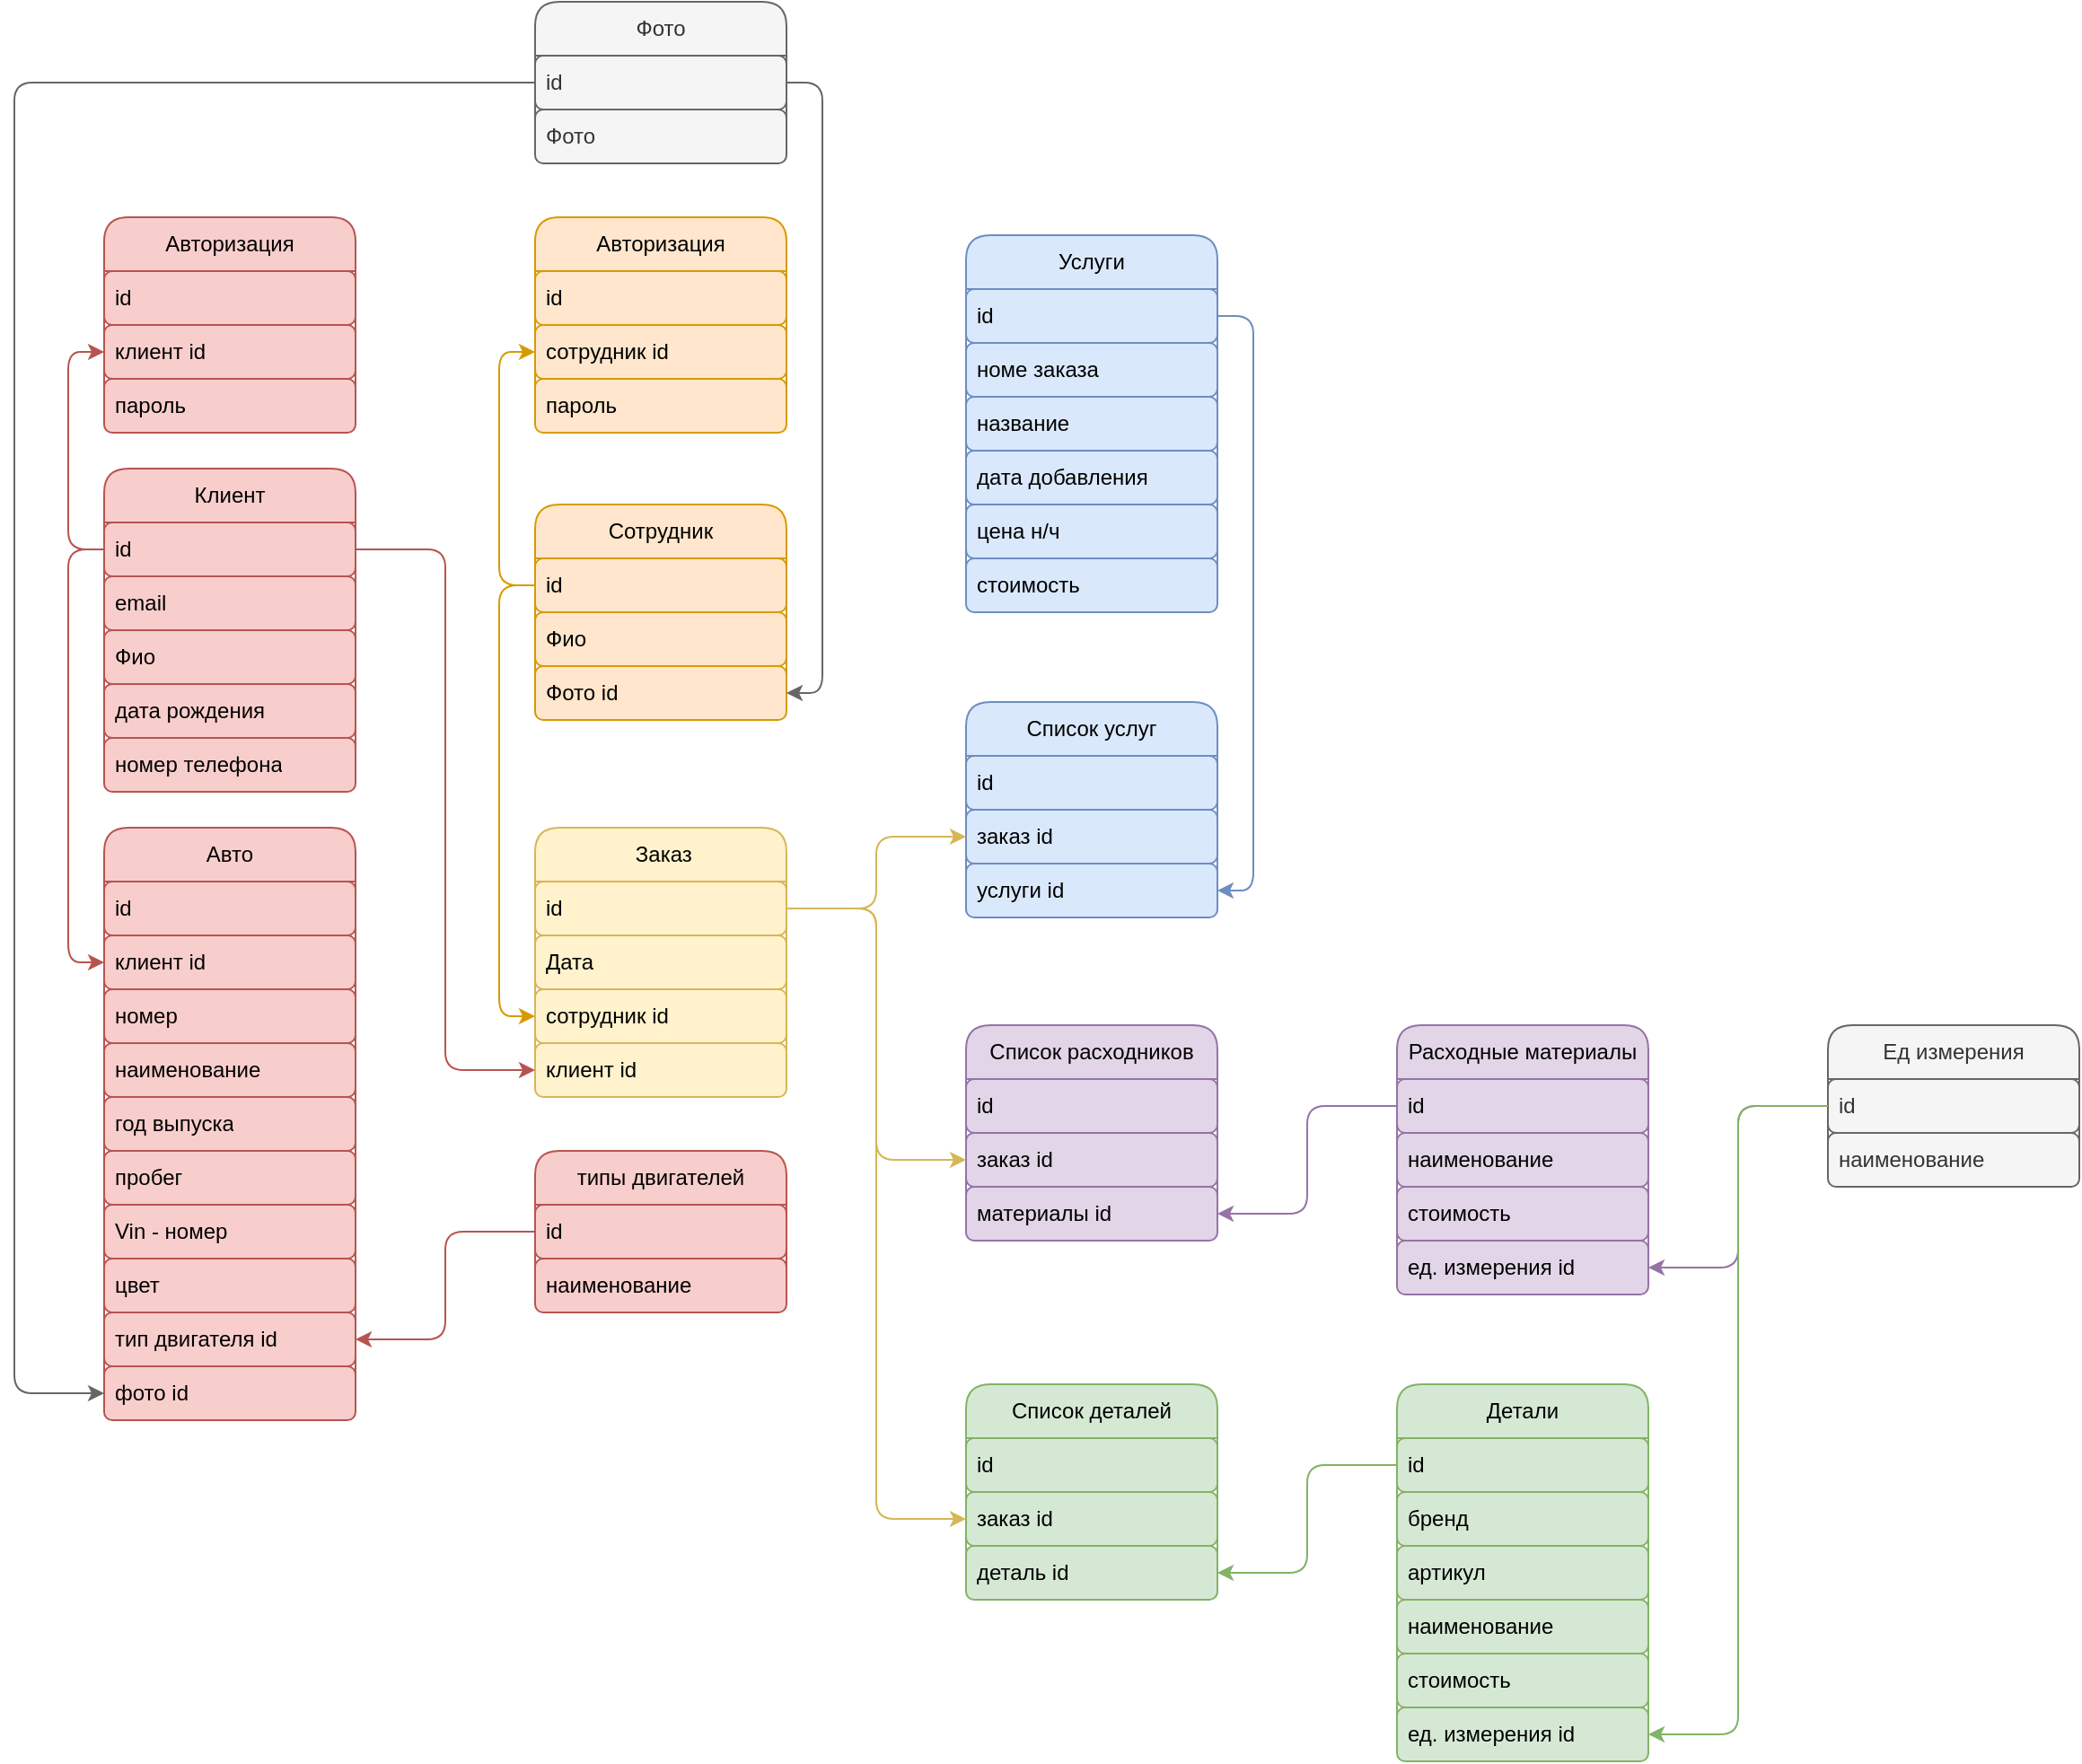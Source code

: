<mxfile version="22.0.4" type="device">
  <diagram name="Страница — 1" id="q16hMVxAOnnX4MOy0nK6">
    <mxGraphModel dx="1249" dy="550" grid="1" gridSize="10" guides="1" tooltips="1" connect="1" arrows="1" fold="1" page="1" pageScale="1" pageWidth="827" pageHeight="1169" math="0" shadow="0">
      <root>
        <mxCell id="0" />
        <mxCell id="1" parent="0" />
        <mxCell id="fdLofAYkoKMmWaXegjoN-1" value="Клиент" style="swimlane;fontStyle=0;childLayout=stackLayout;horizontal=1;startSize=30;horizontalStack=0;resizeParent=1;resizeParentMax=0;resizeLast=0;collapsible=1;marginBottom=0;whiteSpace=wrap;html=1;fillColor=#f8cecc;strokeColor=#b85450;shadow=0;rounded=1;" parent="1" vertex="1">
          <mxGeometry x="80" y="330" width="140" height="180" as="geometry" />
        </mxCell>
        <mxCell id="fdLofAYkoKMmWaXegjoN-2" value="id" style="text;strokeColor=#b85450;fillColor=#f8cecc;align=left;verticalAlign=middle;spacingLeft=4;spacingRight=4;overflow=hidden;points=[[0,0.5],[1,0.5]];portConstraint=eastwest;rotatable=0;whiteSpace=wrap;html=1;shadow=0;rounded=1;" parent="fdLofAYkoKMmWaXegjoN-1" vertex="1">
          <mxGeometry y="30" width="140" height="30" as="geometry" />
        </mxCell>
        <mxCell id="fdLofAYkoKMmWaXegjoN-3" value="email" style="text;strokeColor=#b85450;fillColor=#f8cecc;align=left;verticalAlign=middle;spacingLeft=4;spacingRight=4;overflow=hidden;points=[[0,0.5],[1,0.5]];portConstraint=eastwest;rotatable=0;whiteSpace=wrap;html=1;shadow=0;rounded=1;" parent="fdLofAYkoKMmWaXegjoN-1" vertex="1">
          <mxGeometry y="60" width="140" height="30" as="geometry" />
        </mxCell>
        <mxCell id="fdLofAYkoKMmWaXegjoN-4" value="Фио" style="text;strokeColor=#b85450;fillColor=#f8cecc;align=left;verticalAlign=middle;spacingLeft=4;spacingRight=4;overflow=hidden;points=[[0,0.5],[1,0.5]];portConstraint=eastwest;rotatable=0;whiteSpace=wrap;html=1;shadow=0;rounded=1;" parent="fdLofAYkoKMmWaXegjoN-1" vertex="1">
          <mxGeometry y="90" width="140" height="30" as="geometry" />
        </mxCell>
        <mxCell id="fdLofAYkoKMmWaXegjoN-25" value="дата рождения" style="text;strokeColor=#b85450;fillColor=#f8cecc;align=left;verticalAlign=middle;spacingLeft=4;spacingRight=4;overflow=hidden;points=[[0,0.5],[1,0.5]];portConstraint=eastwest;rotatable=0;whiteSpace=wrap;html=1;shadow=0;rounded=1;" parent="fdLofAYkoKMmWaXegjoN-1" vertex="1">
          <mxGeometry y="120" width="140" height="30" as="geometry" />
        </mxCell>
        <mxCell id="i_hmal8mGVhi0oWho1Ok-89" value="номер телефона" style="text;strokeColor=#b85450;fillColor=#f8cecc;align=left;verticalAlign=middle;spacingLeft=4;spacingRight=4;overflow=hidden;points=[[0,0.5],[1,0.5]];portConstraint=eastwest;rotatable=0;whiteSpace=wrap;html=1;shadow=0;rounded=1;" parent="fdLofAYkoKMmWaXegjoN-1" vertex="1">
          <mxGeometry y="150" width="140" height="30" as="geometry" />
        </mxCell>
        <mxCell id="fdLofAYkoKMmWaXegjoN-5" value="Авто" style="swimlane;fontStyle=0;childLayout=stackLayout;horizontal=1;startSize=30;horizontalStack=0;resizeParent=1;resizeParentMax=0;resizeLast=0;collapsible=1;marginBottom=0;whiteSpace=wrap;html=1;fillColor=#f8cecc;strokeColor=#b85450;shadow=0;rounded=1;" parent="1" vertex="1">
          <mxGeometry x="80" y="530" width="140" height="330" as="geometry" />
        </mxCell>
        <mxCell id="fdLofAYkoKMmWaXegjoN-6" value="id" style="text;strokeColor=#b85450;fillColor=#f8cecc;align=left;verticalAlign=middle;spacingLeft=4;spacingRight=4;overflow=hidden;points=[[0,0.5],[1,0.5]];portConstraint=eastwest;rotatable=0;whiteSpace=wrap;html=1;shadow=0;rounded=1;" parent="fdLofAYkoKMmWaXegjoN-5" vertex="1">
          <mxGeometry y="30" width="140" height="30" as="geometry" />
        </mxCell>
        <mxCell id="i_hmal8mGVhi0oWho1Ok-14" value="клиент id" style="text;strokeColor=#b85450;fillColor=#f8cecc;align=left;verticalAlign=middle;spacingLeft=4;spacingRight=4;overflow=hidden;points=[[0,0.5],[1,0.5]];portConstraint=eastwest;rotatable=0;whiteSpace=wrap;html=1;shadow=0;rounded=1;" parent="fdLofAYkoKMmWaXegjoN-5" vertex="1">
          <mxGeometry y="60" width="140" height="30" as="geometry" />
        </mxCell>
        <mxCell id="fdLofAYkoKMmWaXegjoN-7" value="номер" style="text;strokeColor=#b85450;fillColor=#f8cecc;align=left;verticalAlign=middle;spacingLeft=4;spacingRight=4;overflow=hidden;points=[[0,0.5],[1,0.5]];portConstraint=eastwest;rotatable=0;whiteSpace=wrap;html=1;shadow=0;rounded=1;" parent="fdLofAYkoKMmWaXegjoN-5" vertex="1">
          <mxGeometry y="90" width="140" height="30" as="geometry" />
        </mxCell>
        <mxCell id="fdLofAYkoKMmWaXegjoN-8" value="наименование" style="text;strokeColor=#b85450;fillColor=#f8cecc;align=left;verticalAlign=middle;spacingLeft=4;spacingRight=4;overflow=hidden;points=[[0,0.5],[1,0.5]];portConstraint=eastwest;rotatable=0;whiteSpace=wrap;html=1;shadow=0;rounded=1;" parent="fdLofAYkoKMmWaXegjoN-5" vertex="1">
          <mxGeometry y="120" width="140" height="30" as="geometry" />
        </mxCell>
        <mxCell id="i_hmal8mGVhi0oWho1Ok-39" value="год выпуска" style="text;strokeColor=#b85450;fillColor=#f8cecc;align=left;verticalAlign=middle;spacingLeft=4;spacingRight=4;overflow=hidden;points=[[0,0.5],[1,0.5]];portConstraint=eastwest;rotatable=0;whiteSpace=wrap;html=1;shadow=0;rounded=1;" parent="fdLofAYkoKMmWaXegjoN-5" vertex="1">
          <mxGeometry y="150" width="140" height="30" as="geometry" />
        </mxCell>
        <mxCell id="i_hmal8mGVhi0oWho1Ok-40" value="пробег" style="text;strokeColor=#b85450;fillColor=#f8cecc;align=left;verticalAlign=middle;spacingLeft=4;spacingRight=4;overflow=hidden;points=[[0,0.5],[1,0.5]];portConstraint=eastwest;rotatable=0;whiteSpace=wrap;html=1;shadow=0;rounded=1;" parent="fdLofAYkoKMmWaXegjoN-5" vertex="1">
          <mxGeometry y="180" width="140" height="30" as="geometry" />
        </mxCell>
        <mxCell id="i_hmal8mGVhi0oWho1Ok-42" value="Vin - номер" style="text;strokeColor=#b85450;fillColor=#f8cecc;align=left;verticalAlign=middle;spacingLeft=4;spacingRight=4;overflow=hidden;points=[[0,0.5],[1,0.5]];portConstraint=eastwest;rotatable=0;whiteSpace=wrap;html=1;shadow=0;rounded=1;" parent="fdLofAYkoKMmWaXegjoN-5" vertex="1">
          <mxGeometry y="210" width="140" height="30" as="geometry" />
        </mxCell>
        <mxCell id="i_hmal8mGVhi0oWho1Ok-43" value="цвет" style="text;strokeColor=#b85450;fillColor=#f8cecc;align=left;verticalAlign=middle;spacingLeft=4;spacingRight=4;overflow=hidden;points=[[0,0.5],[1,0.5]];portConstraint=eastwest;rotatable=0;whiteSpace=wrap;html=1;shadow=0;rounded=1;" parent="fdLofAYkoKMmWaXegjoN-5" vertex="1">
          <mxGeometry y="240" width="140" height="30" as="geometry" />
        </mxCell>
        <mxCell id="i_hmal8mGVhi0oWho1Ok-45" value="тип двигателя id" style="text;strokeColor=#b85450;fillColor=#f8cecc;align=left;verticalAlign=middle;spacingLeft=4;spacingRight=4;overflow=hidden;points=[[0,0.5],[1,0.5]];portConstraint=eastwest;rotatable=0;whiteSpace=wrap;html=1;shadow=0;rounded=1;" parent="fdLofAYkoKMmWaXegjoN-5" vertex="1">
          <mxGeometry y="270" width="140" height="30" as="geometry" />
        </mxCell>
        <mxCell id="4DNt4F5XeeoYitIYZ9lD-1" value="фото id" style="text;strokeColor=#b85450;fillColor=#f8cecc;align=left;verticalAlign=middle;spacingLeft=4;spacingRight=4;overflow=hidden;points=[[0,0.5],[1,0.5]];portConstraint=eastwest;rotatable=0;whiteSpace=wrap;html=1;shadow=0;rounded=1;" parent="fdLofAYkoKMmWaXegjoN-5" vertex="1">
          <mxGeometry y="300" width="140" height="30" as="geometry" />
        </mxCell>
        <mxCell id="fdLofAYkoKMmWaXegjoN-9" value="Сотрудник" style="swimlane;fontStyle=0;childLayout=stackLayout;horizontal=1;startSize=30;horizontalStack=0;resizeParent=1;resizeParentMax=0;resizeLast=0;collapsible=1;marginBottom=0;whiteSpace=wrap;html=1;fillColor=#ffe6cc;strokeColor=#d79b00;shadow=0;rounded=1;" parent="1" vertex="1">
          <mxGeometry x="320" y="350" width="140" height="120" as="geometry" />
        </mxCell>
        <mxCell id="fdLofAYkoKMmWaXegjoN-10" value="id" style="text;strokeColor=#d79b00;fillColor=#ffe6cc;align=left;verticalAlign=middle;spacingLeft=4;spacingRight=4;overflow=hidden;points=[[0,0.5],[1,0.5]];portConstraint=eastwest;rotatable=0;whiteSpace=wrap;html=1;shadow=0;rounded=1;" parent="fdLofAYkoKMmWaXegjoN-9" vertex="1">
          <mxGeometry y="30" width="140" height="30" as="geometry" />
        </mxCell>
        <mxCell id="fdLofAYkoKMmWaXegjoN-11" value="Фио" style="text;strokeColor=#d79b00;fillColor=#ffe6cc;align=left;verticalAlign=middle;spacingLeft=4;spacingRight=4;overflow=hidden;points=[[0,0.5],[1,0.5]];portConstraint=eastwest;rotatable=0;whiteSpace=wrap;html=1;shadow=0;rounded=1;" parent="fdLofAYkoKMmWaXegjoN-9" vertex="1">
          <mxGeometry y="60" width="140" height="30" as="geometry" />
        </mxCell>
        <mxCell id="0YTv_paRSZFC54h2fcE_-8" value="Фото id" style="text;strokeColor=#d79b00;fillColor=#ffe6cc;align=left;verticalAlign=middle;spacingLeft=4;spacingRight=4;overflow=hidden;points=[[0,0.5],[1,0.5]];portConstraint=eastwest;rotatable=0;whiteSpace=wrap;html=1;shadow=0;rounded=1;" parent="fdLofAYkoKMmWaXegjoN-9" vertex="1">
          <mxGeometry y="90" width="140" height="30" as="geometry" />
        </mxCell>
        <mxCell id="fdLofAYkoKMmWaXegjoN-13" value="Авторизация" style="swimlane;fontStyle=0;childLayout=stackLayout;horizontal=1;startSize=30;horizontalStack=0;resizeParent=1;resizeParentMax=0;resizeLast=0;collapsible=1;marginBottom=0;whiteSpace=wrap;html=1;fillColor=#f8cecc;strokeColor=#b85450;shadow=0;rounded=1;" parent="1" vertex="1">
          <mxGeometry x="80" y="190" width="140" height="120" as="geometry" />
        </mxCell>
        <mxCell id="fdLofAYkoKMmWaXegjoN-14" value="id" style="text;strokeColor=#b85450;fillColor=#f8cecc;align=left;verticalAlign=middle;spacingLeft=4;spacingRight=4;overflow=hidden;points=[[0,0.5],[1,0.5]];portConstraint=eastwest;rotatable=0;whiteSpace=wrap;html=1;shadow=0;rounded=1;" parent="fdLofAYkoKMmWaXegjoN-13" vertex="1">
          <mxGeometry y="30" width="140" height="30" as="geometry" />
        </mxCell>
        <mxCell id="fdLofAYkoKMmWaXegjoN-15" value="клиент id" style="text;strokeColor=#b85450;fillColor=#f8cecc;align=left;verticalAlign=middle;spacingLeft=4;spacingRight=4;overflow=hidden;points=[[0,0.5],[1,0.5]];portConstraint=eastwest;rotatable=0;whiteSpace=wrap;html=1;shadow=0;rounded=1;" parent="fdLofAYkoKMmWaXegjoN-13" vertex="1">
          <mxGeometry y="60" width="140" height="30" as="geometry" />
        </mxCell>
        <mxCell id="fdLofAYkoKMmWaXegjoN-16" value="пароль" style="text;strokeColor=#b85450;fillColor=#f8cecc;align=left;verticalAlign=middle;spacingLeft=4;spacingRight=4;overflow=hidden;points=[[0,0.5],[1,0.5]];portConstraint=eastwest;rotatable=0;whiteSpace=wrap;html=1;shadow=0;rounded=1;" parent="fdLofAYkoKMmWaXegjoN-13" vertex="1">
          <mxGeometry y="90" width="140" height="30" as="geometry" />
        </mxCell>
        <mxCell id="fdLofAYkoKMmWaXegjoN-17" value="&amp;nbsp;Заказ" style="swimlane;fontStyle=0;childLayout=stackLayout;horizontal=1;startSize=30;horizontalStack=0;resizeParent=1;resizeParentMax=0;resizeLast=0;collapsible=1;marginBottom=0;whiteSpace=wrap;html=1;fillColor=#fff2cc;strokeColor=#d6b656;shadow=0;rounded=1;" parent="1" vertex="1">
          <mxGeometry x="320" y="530" width="140" height="150" as="geometry" />
        </mxCell>
        <mxCell id="fdLofAYkoKMmWaXegjoN-18" value="id" style="text;strokeColor=#d6b656;fillColor=#fff2cc;align=left;verticalAlign=middle;spacingLeft=4;spacingRight=4;overflow=hidden;points=[[0,0.5],[1,0.5]];portConstraint=eastwest;rotatable=0;whiteSpace=wrap;html=1;shadow=0;rounded=1;" parent="fdLofAYkoKMmWaXegjoN-17" vertex="1">
          <mxGeometry y="30" width="140" height="30" as="geometry" />
        </mxCell>
        <mxCell id="fdLofAYkoKMmWaXegjoN-19" value="Дата" style="text;strokeColor=#d6b656;fillColor=#fff2cc;align=left;verticalAlign=middle;spacingLeft=4;spacingRight=4;overflow=hidden;points=[[0,0.5],[1,0.5]];portConstraint=eastwest;rotatable=0;whiteSpace=wrap;html=1;shadow=0;rounded=1;" parent="fdLofAYkoKMmWaXegjoN-17" vertex="1">
          <mxGeometry y="60" width="140" height="30" as="geometry" />
        </mxCell>
        <mxCell id="i_hmal8mGVhi0oWho1Ok-17" value="сотрудник id" style="text;strokeColor=#d6b656;fillColor=#fff2cc;align=left;verticalAlign=middle;spacingLeft=4;spacingRight=4;overflow=hidden;points=[[0,0.5],[1,0.5]];portConstraint=eastwest;rotatable=0;whiteSpace=wrap;html=1;shadow=0;rounded=1;" parent="fdLofAYkoKMmWaXegjoN-17" vertex="1">
          <mxGeometry y="90" width="140" height="30" as="geometry" />
        </mxCell>
        <mxCell id="fdLofAYkoKMmWaXegjoN-20" value="клиент id" style="text;strokeColor=#d6b656;fillColor=#fff2cc;align=left;verticalAlign=middle;spacingLeft=4;spacingRight=4;overflow=hidden;points=[[0,0.5],[1,0.5]];portConstraint=eastwest;rotatable=0;whiteSpace=wrap;html=1;shadow=0;rounded=1;" parent="fdLofAYkoKMmWaXegjoN-17" vertex="1">
          <mxGeometry y="120" width="140" height="30" as="geometry" />
        </mxCell>
        <mxCell id="fdLofAYkoKMmWaXegjoN-21" value="Услуги" style="swimlane;fontStyle=0;childLayout=stackLayout;horizontal=1;startSize=30;horizontalStack=0;resizeParent=1;resizeParentMax=0;resizeLast=0;collapsible=1;marginBottom=0;whiteSpace=wrap;html=1;fillColor=#dae8fc;strokeColor=#6c8ebf;shadow=0;rounded=1;" parent="1" vertex="1">
          <mxGeometry x="560" y="200" width="140" height="210" as="geometry" />
        </mxCell>
        <mxCell id="fdLofAYkoKMmWaXegjoN-22" value="id" style="text;strokeColor=#6c8ebf;fillColor=#dae8fc;align=left;verticalAlign=middle;spacingLeft=4;spacingRight=4;overflow=hidden;points=[[0,0.5],[1,0.5]];portConstraint=eastwest;rotatable=0;whiteSpace=wrap;html=1;shadow=0;rounded=1;" parent="fdLofAYkoKMmWaXegjoN-21" vertex="1">
          <mxGeometry y="30" width="140" height="30" as="geometry" />
        </mxCell>
        <mxCell id="i_hmal8mGVhi0oWho1Ok-4" value="номе заказа" style="text;strokeColor=#6c8ebf;fillColor=#dae8fc;align=left;verticalAlign=middle;spacingLeft=4;spacingRight=4;overflow=hidden;points=[[0,0.5],[1,0.5]];portConstraint=eastwest;rotatable=0;whiteSpace=wrap;html=1;shadow=0;rounded=1;" parent="fdLofAYkoKMmWaXegjoN-21" vertex="1">
          <mxGeometry y="60" width="140" height="30" as="geometry" />
        </mxCell>
        <mxCell id="fdLofAYkoKMmWaXegjoN-23" value="название" style="text;strokeColor=#6c8ebf;fillColor=#dae8fc;align=left;verticalAlign=middle;spacingLeft=4;spacingRight=4;overflow=hidden;points=[[0,0.5],[1,0.5]];portConstraint=eastwest;rotatable=0;whiteSpace=wrap;html=1;shadow=0;rounded=1;" parent="fdLofAYkoKMmWaXegjoN-21" vertex="1">
          <mxGeometry y="90" width="140" height="30" as="geometry" />
        </mxCell>
        <mxCell id="i_hmal8mGVhi0oWho1Ok-1" value="дата добавления" style="text;strokeColor=#6c8ebf;fillColor=#dae8fc;align=left;verticalAlign=middle;spacingLeft=4;spacingRight=4;overflow=hidden;points=[[0,0.5],[1,0.5]];portConstraint=eastwest;rotatable=0;whiteSpace=wrap;html=1;shadow=0;rounded=1;" parent="fdLofAYkoKMmWaXegjoN-21" vertex="1">
          <mxGeometry y="120" width="140" height="30" as="geometry" />
        </mxCell>
        <mxCell id="i_hmal8mGVhi0oWho1Ok-2" value="цена н/ч" style="text;strokeColor=#6c8ebf;fillColor=#dae8fc;align=left;verticalAlign=middle;spacingLeft=4;spacingRight=4;overflow=hidden;points=[[0,0.5],[1,0.5]];portConstraint=eastwest;rotatable=0;whiteSpace=wrap;html=1;shadow=0;rounded=1;" parent="fdLofAYkoKMmWaXegjoN-21" vertex="1">
          <mxGeometry y="150" width="140" height="30" as="geometry" />
        </mxCell>
        <mxCell id="i_hmal8mGVhi0oWho1Ok-38" value="стоимость" style="text;strokeColor=#6c8ebf;fillColor=#dae8fc;align=left;verticalAlign=middle;spacingLeft=4;spacingRight=4;overflow=hidden;points=[[0,0.5],[1,0.5]];portConstraint=eastwest;rotatable=0;whiteSpace=wrap;html=1;shadow=0;rounded=1;" parent="fdLofAYkoKMmWaXegjoN-21" vertex="1">
          <mxGeometry y="180" width="140" height="30" as="geometry" />
        </mxCell>
        <mxCell id="i_hmal8mGVhi0oWho1Ok-13" style="edgeStyle=orthogonalEdgeStyle;rounded=1;orthogonalLoop=1;jettySize=auto;html=1;exitX=0;exitY=0.5;exitDx=0;exitDy=0;entryX=0;entryY=0.5;entryDx=0;entryDy=0;fillColor=#f8cecc;strokeColor=#b85450;shadow=0;" parent="1" source="fdLofAYkoKMmWaXegjoN-2" target="fdLofAYkoKMmWaXegjoN-15" edge="1">
          <mxGeometry relative="1" as="geometry" />
        </mxCell>
        <mxCell id="i_hmal8mGVhi0oWho1Ok-15" style="edgeStyle=orthogonalEdgeStyle;rounded=1;orthogonalLoop=1;jettySize=auto;html=1;exitX=0;exitY=0.5;exitDx=0;exitDy=0;entryX=0;entryY=0.5;entryDx=0;entryDy=0;fillColor=#f8cecc;strokeColor=#b85450;shadow=0;" parent="1" source="fdLofAYkoKMmWaXegjoN-2" target="i_hmal8mGVhi0oWho1Ok-14" edge="1">
          <mxGeometry relative="1" as="geometry" />
        </mxCell>
        <mxCell id="i_hmal8mGVhi0oWho1Ok-16" style="edgeStyle=orthogonalEdgeStyle;rounded=1;orthogonalLoop=1;jettySize=auto;html=1;exitX=1;exitY=0.5;exitDx=0;exitDy=0;entryX=0;entryY=0.5;entryDx=0;entryDy=0;fillColor=#f8cecc;strokeColor=#b85450;shadow=0;" parent="1" source="fdLofAYkoKMmWaXegjoN-2" target="fdLofAYkoKMmWaXegjoN-20" edge="1">
          <mxGeometry relative="1" as="geometry" />
        </mxCell>
        <mxCell id="i_hmal8mGVhi0oWho1Ok-18" style="edgeStyle=orthogonalEdgeStyle;rounded=1;orthogonalLoop=1;jettySize=auto;html=1;exitX=0;exitY=0.5;exitDx=0;exitDy=0;entryX=0;entryY=0.5;entryDx=0;entryDy=0;fillColor=#ffe6cc;strokeColor=#d79b00;shadow=0;" parent="1" source="fdLofAYkoKMmWaXegjoN-10" target="i_hmal8mGVhi0oWho1Ok-17" edge="1">
          <mxGeometry relative="1" as="geometry" />
        </mxCell>
        <mxCell id="i_hmal8mGVhi0oWho1Ok-20" value="Список услуг" style="swimlane;fontStyle=0;childLayout=stackLayout;horizontal=1;startSize=30;horizontalStack=0;resizeParent=1;resizeParentMax=0;resizeLast=0;collapsible=1;marginBottom=0;whiteSpace=wrap;html=1;fillColor=#dae8fc;strokeColor=#6c8ebf;shadow=0;rounded=1;" parent="1" vertex="1">
          <mxGeometry x="560" y="460" width="140" height="120" as="geometry" />
        </mxCell>
        <mxCell id="i_hmal8mGVhi0oWho1Ok-21" value="id" style="text;strokeColor=#6c8ebf;fillColor=#dae8fc;align=left;verticalAlign=middle;spacingLeft=4;spacingRight=4;overflow=hidden;points=[[0,0.5],[1,0.5]];portConstraint=eastwest;rotatable=0;whiteSpace=wrap;html=1;shadow=0;rounded=1;" parent="i_hmal8mGVhi0oWho1Ok-20" vertex="1">
          <mxGeometry y="30" width="140" height="30" as="geometry" />
        </mxCell>
        <mxCell id="i_hmal8mGVhi0oWho1Ok-22" value="заказ id" style="text;strokeColor=#6c8ebf;fillColor=#dae8fc;align=left;verticalAlign=middle;spacingLeft=4;spacingRight=4;overflow=hidden;points=[[0,0.5],[1,0.5]];portConstraint=eastwest;rotatable=0;whiteSpace=wrap;html=1;shadow=0;rounded=1;" parent="i_hmal8mGVhi0oWho1Ok-20" vertex="1">
          <mxGeometry y="60" width="140" height="30" as="geometry" />
        </mxCell>
        <mxCell id="i_hmal8mGVhi0oWho1Ok-25" value="услуги id" style="text;strokeColor=#6c8ebf;fillColor=#dae8fc;align=left;verticalAlign=middle;spacingLeft=4;spacingRight=4;overflow=hidden;points=[[0,0.5],[1,0.5]];portConstraint=eastwest;rotatable=0;whiteSpace=wrap;html=1;shadow=0;rounded=1;" parent="i_hmal8mGVhi0oWho1Ok-20" vertex="1">
          <mxGeometry y="90" width="140" height="30" as="geometry" />
        </mxCell>
        <mxCell id="i_hmal8mGVhi0oWho1Ok-24" style="edgeStyle=orthogonalEdgeStyle;rounded=1;orthogonalLoop=1;jettySize=auto;html=1;exitX=1;exitY=0.5;exitDx=0;exitDy=0;entryX=0;entryY=0.5;entryDx=0;entryDy=0;fillColor=#fff2cc;strokeColor=#d6b656;shadow=0;" parent="1" source="fdLofAYkoKMmWaXegjoN-18" target="i_hmal8mGVhi0oWho1Ok-22" edge="1">
          <mxGeometry relative="1" as="geometry" />
        </mxCell>
        <mxCell id="i_hmal8mGVhi0oWho1Ok-26" style="edgeStyle=orthogonalEdgeStyle;rounded=1;orthogonalLoop=1;jettySize=auto;html=1;exitX=1;exitY=0.5;exitDx=0;exitDy=0;entryX=1;entryY=0.5;entryDx=0;entryDy=0;fillColor=#dae8fc;strokeColor=#6c8ebf;shadow=0;" parent="1" source="fdLofAYkoKMmWaXegjoN-22" target="i_hmal8mGVhi0oWho1Ok-25" edge="1">
          <mxGeometry relative="1" as="geometry" />
        </mxCell>
        <mxCell id="i_hmal8mGVhi0oWho1Ok-27" value="Авторизация" style="swimlane;fontStyle=0;childLayout=stackLayout;horizontal=1;startSize=30;horizontalStack=0;resizeParent=1;resizeParentMax=0;resizeLast=0;collapsible=1;marginBottom=0;whiteSpace=wrap;html=1;fillColor=#ffe6cc;strokeColor=#d79b00;shadow=0;rounded=1;" parent="1" vertex="1">
          <mxGeometry x="320" y="190" width="140" height="120" as="geometry" />
        </mxCell>
        <mxCell id="i_hmal8mGVhi0oWho1Ok-28" value="id" style="text;strokeColor=#d79b00;fillColor=#ffe6cc;align=left;verticalAlign=middle;spacingLeft=4;spacingRight=4;overflow=hidden;points=[[0,0.5],[1,0.5]];portConstraint=eastwest;rotatable=0;whiteSpace=wrap;html=1;shadow=0;rounded=1;" parent="i_hmal8mGVhi0oWho1Ok-27" vertex="1">
          <mxGeometry y="30" width="140" height="30" as="geometry" />
        </mxCell>
        <mxCell id="i_hmal8mGVhi0oWho1Ok-29" value="сотрудник id" style="text;strokeColor=#d79b00;fillColor=#ffe6cc;align=left;verticalAlign=middle;spacingLeft=4;spacingRight=4;overflow=hidden;points=[[0,0.5],[1,0.5]];portConstraint=eastwest;rotatable=0;whiteSpace=wrap;html=1;shadow=0;rounded=1;" parent="i_hmal8mGVhi0oWho1Ok-27" vertex="1">
          <mxGeometry y="60" width="140" height="30" as="geometry" />
        </mxCell>
        <mxCell id="i_hmal8mGVhi0oWho1Ok-30" value="пароль" style="text;strokeColor=#d79b00;fillColor=#ffe6cc;align=left;verticalAlign=middle;spacingLeft=4;spacingRight=4;overflow=hidden;points=[[0,0.5],[1,0.5]];portConstraint=eastwest;rotatable=0;whiteSpace=wrap;html=1;shadow=0;rounded=1;" parent="i_hmal8mGVhi0oWho1Ok-27" vertex="1">
          <mxGeometry y="90" width="140" height="30" as="geometry" />
        </mxCell>
        <mxCell id="i_hmal8mGVhi0oWho1Ok-32" style="edgeStyle=orthogonalEdgeStyle;rounded=1;orthogonalLoop=1;jettySize=auto;html=1;exitX=0;exitY=0.5;exitDx=0;exitDy=0;entryX=0;entryY=0.5;entryDx=0;entryDy=0;fillColor=#ffe6cc;strokeColor=#d79b00;shadow=0;" parent="1" source="fdLofAYkoKMmWaXegjoN-10" target="i_hmal8mGVhi0oWho1Ok-29" edge="1">
          <mxGeometry relative="1" as="geometry" />
        </mxCell>
        <mxCell id="i_hmal8mGVhi0oWho1Ok-33" value="Расходные материалы" style="swimlane;fontStyle=0;childLayout=stackLayout;horizontal=1;startSize=30;horizontalStack=0;resizeParent=1;resizeParentMax=0;resizeLast=0;collapsible=1;marginBottom=0;whiteSpace=wrap;html=1;fillColor=#e1d5e7;strokeColor=#9673a6;shadow=0;rounded=1;" parent="1" vertex="1">
          <mxGeometry x="800" y="640" width="140" height="150" as="geometry" />
        </mxCell>
        <mxCell id="i_hmal8mGVhi0oWho1Ok-34" value="id" style="text;strokeColor=#9673a6;fillColor=#e1d5e7;align=left;verticalAlign=middle;spacingLeft=4;spacingRight=4;overflow=hidden;points=[[0,0.5],[1,0.5]];portConstraint=eastwest;rotatable=0;whiteSpace=wrap;html=1;shadow=0;rounded=1;" parent="i_hmal8mGVhi0oWho1Ok-33" vertex="1">
          <mxGeometry y="30" width="140" height="30" as="geometry" />
        </mxCell>
        <mxCell id="i_hmal8mGVhi0oWho1Ok-35" value="наименование" style="text;strokeColor=#9673a6;fillColor=#e1d5e7;align=left;verticalAlign=middle;spacingLeft=4;spacingRight=4;overflow=hidden;points=[[0,0.5],[1,0.5]];portConstraint=eastwest;rotatable=0;whiteSpace=wrap;html=1;shadow=0;rounded=1;" parent="i_hmal8mGVhi0oWho1Ok-33" vertex="1">
          <mxGeometry y="60" width="140" height="30" as="geometry" />
        </mxCell>
        <mxCell id="i_hmal8mGVhi0oWho1Ok-37" value="стоимость" style="text;strokeColor=#9673a6;fillColor=#e1d5e7;align=left;verticalAlign=middle;spacingLeft=4;spacingRight=4;overflow=hidden;points=[[0,0.5],[1,0.5]];portConstraint=eastwest;rotatable=0;whiteSpace=wrap;html=1;shadow=0;rounded=1;" parent="i_hmal8mGVhi0oWho1Ok-33" vertex="1">
          <mxGeometry y="90" width="140" height="30" as="geometry" />
        </mxCell>
        <mxCell id="i_hmal8mGVhi0oWho1Ok-79" value="ед. измерения id" style="text;strokeColor=#9673a6;fillColor=#e1d5e7;align=left;verticalAlign=middle;spacingLeft=4;spacingRight=4;overflow=hidden;points=[[0,0.5],[1,0.5]];portConstraint=eastwest;rotatable=0;whiteSpace=wrap;html=1;shadow=0;rounded=1;" parent="i_hmal8mGVhi0oWho1Ok-33" vertex="1">
          <mxGeometry y="120" width="140" height="30" as="geometry" />
        </mxCell>
        <mxCell id="i_hmal8mGVhi0oWho1Ok-46" value="типы двигателей" style="swimlane;fontStyle=0;childLayout=stackLayout;horizontal=1;startSize=30;horizontalStack=0;resizeParent=1;resizeParentMax=0;resizeLast=0;collapsible=1;marginBottom=0;whiteSpace=wrap;html=1;fillColor=#f8cecc;strokeColor=#b85450;shadow=0;rounded=1;" parent="1" vertex="1">
          <mxGeometry x="320" y="710" width="140" height="90" as="geometry" />
        </mxCell>
        <mxCell id="i_hmal8mGVhi0oWho1Ok-47" value="id" style="text;strokeColor=#b85450;fillColor=#f8cecc;align=left;verticalAlign=middle;spacingLeft=4;spacingRight=4;overflow=hidden;points=[[0,0.5],[1,0.5]];portConstraint=eastwest;rotatable=0;whiteSpace=wrap;html=1;shadow=0;rounded=1;" parent="i_hmal8mGVhi0oWho1Ok-46" vertex="1">
          <mxGeometry y="30" width="140" height="30" as="geometry" />
        </mxCell>
        <mxCell id="i_hmal8mGVhi0oWho1Ok-48" value="наименование" style="text;strokeColor=#b85450;fillColor=#f8cecc;align=left;verticalAlign=middle;spacingLeft=4;spacingRight=4;overflow=hidden;points=[[0,0.5],[1,0.5]];portConstraint=eastwest;rotatable=0;whiteSpace=wrap;html=1;shadow=0;rounded=1;" parent="i_hmal8mGVhi0oWho1Ok-46" vertex="1">
          <mxGeometry y="60" width="140" height="30" as="geometry" />
        </mxCell>
        <mxCell id="i_hmal8mGVhi0oWho1Ok-50" style="edgeStyle=orthogonalEdgeStyle;rounded=1;orthogonalLoop=1;jettySize=auto;html=1;exitX=0;exitY=0.5;exitDx=0;exitDy=0;entryX=1;entryY=0.5;entryDx=0;entryDy=0;fillColor=#f8cecc;strokeColor=#b85450;shadow=0;" parent="1" source="i_hmal8mGVhi0oWho1Ok-47" target="i_hmal8mGVhi0oWho1Ok-45" edge="1">
          <mxGeometry relative="1" as="geometry" />
        </mxCell>
        <mxCell id="i_hmal8mGVhi0oWho1Ok-51" value="Список расходников" style="swimlane;fontStyle=0;childLayout=stackLayout;horizontal=1;startSize=30;horizontalStack=0;resizeParent=1;resizeParentMax=0;resizeLast=0;collapsible=1;marginBottom=0;whiteSpace=wrap;html=1;fillColor=#e1d5e7;strokeColor=#9673a6;shadow=0;rounded=1;" parent="1" vertex="1">
          <mxGeometry x="560" y="640" width="140" height="120" as="geometry" />
        </mxCell>
        <mxCell id="i_hmal8mGVhi0oWho1Ok-52" value="id" style="text;strokeColor=#9673a6;fillColor=#e1d5e7;align=left;verticalAlign=middle;spacingLeft=4;spacingRight=4;overflow=hidden;points=[[0,0.5],[1,0.5]];portConstraint=eastwest;rotatable=0;whiteSpace=wrap;html=1;shadow=0;rounded=1;" parent="i_hmal8mGVhi0oWho1Ok-51" vertex="1">
          <mxGeometry y="30" width="140" height="30" as="geometry" />
        </mxCell>
        <mxCell id="i_hmal8mGVhi0oWho1Ok-53" value="заказ id" style="text;strokeColor=#9673a6;fillColor=#e1d5e7;align=left;verticalAlign=middle;spacingLeft=4;spacingRight=4;overflow=hidden;points=[[0,0.5],[1,0.5]];portConstraint=eastwest;rotatable=0;whiteSpace=wrap;html=1;shadow=0;rounded=1;" parent="i_hmal8mGVhi0oWho1Ok-51" vertex="1">
          <mxGeometry y="60" width="140" height="30" as="geometry" />
        </mxCell>
        <mxCell id="i_hmal8mGVhi0oWho1Ok-54" value="материалы id" style="text;strokeColor=#9673a6;fillColor=#e1d5e7;align=left;verticalAlign=middle;spacingLeft=4;spacingRight=4;overflow=hidden;points=[[0,0.5],[1,0.5]];portConstraint=eastwest;rotatable=0;whiteSpace=wrap;html=1;shadow=0;rounded=1;" parent="i_hmal8mGVhi0oWho1Ok-51" vertex="1">
          <mxGeometry y="90" width="140" height="30" as="geometry" />
        </mxCell>
        <mxCell id="i_hmal8mGVhi0oWho1Ok-57" style="edgeStyle=orthogonalEdgeStyle;rounded=1;orthogonalLoop=1;jettySize=auto;html=1;exitX=1;exitY=0.5;exitDx=0;exitDy=0;entryX=0;entryY=0.5;entryDx=0;entryDy=0;fillColor=#fff2cc;strokeColor=#d6b656;shadow=0;" parent="1" source="fdLofAYkoKMmWaXegjoN-18" target="i_hmal8mGVhi0oWho1Ok-53" edge="1">
          <mxGeometry relative="1" as="geometry" />
        </mxCell>
        <mxCell id="i_hmal8mGVhi0oWho1Ok-58" value="Детали" style="swimlane;fontStyle=0;childLayout=stackLayout;horizontal=1;startSize=30;horizontalStack=0;resizeParent=1;resizeParentMax=0;resizeLast=0;collapsible=1;marginBottom=0;whiteSpace=wrap;html=1;fillColor=#d5e8d4;strokeColor=#82b366;shadow=0;rounded=1;" parent="1" vertex="1">
          <mxGeometry x="800" y="840" width="140" height="210" as="geometry" />
        </mxCell>
        <mxCell id="i_hmal8mGVhi0oWho1Ok-59" value="id" style="text;strokeColor=#82b366;fillColor=#d5e8d4;align=left;verticalAlign=middle;spacingLeft=4;spacingRight=4;overflow=hidden;points=[[0,0.5],[1,0.5]];portConstraint=eastwest;rotatable=0;whiteSpace=wrap;html=1;shadow=0;rounded=1;" parent="i_hmal8mGVhi0oWho1Ok-58" vertex="1">
          <mxGeometry y="30" width="140" height="30" as="geometry" />
        </mxCell>
        <mxCell id="i_hmal8mGVhi0oWho1Ok-81" value="бренд" style="text;strokeColor=#82b366;fillColor=#d5e8d4;align=left;verticalAlign=middle;spacingLeft=4;spacingRight=4;overflow=hidden;points=[[0,0.5],[1,0.5]];portConstraint=eastwest;rotatable=0;whiteSpace=wrap;html=1;shadow=0;rounded=1;" parent="i_hmal8mGVhi0oWho1Ok-58" vertex="1">
          <mxGeometry y="60" width="140" height="30" as="geometry" />
        </mxCell>
        <mxCell id="i_hmal8mGVhi0oWho1Ok-80" value="артикул" style="text;strokeColor=#82b366;fillColor=#d5e8d4;align=left;verticalAlign=middle;spacingLeft=4;spacingRight=4;overflow=hidden;points=[[0,0.5],[1,0.5]];portConstraint=eastwest;rotatable=0;whiteSpace=wrap;html=1;shadow=0;rounded=1;" parent="i_hmal8mGVhi0oWho1Ok-58" vertex="1">
          <mxGeometry y="90" width="140" height="30" as="geometry" />
        </mxCell>
        <mxCell id="i_hmal8mGVhi0oWho1Ok-60" value="наименование" style="text;strokeColor=#82b366;fillColor=#d5e8d4;align=left;verticalAlign=middle;spacingLeft=4;spacingRight=4;overflow=hidden;points=[[0,0.5],[1,0.5]];portConstraint=eastwest;rotatable=0;whiteSpace=wrap;html=1;shadow=0;rounded=1;" parent="i_hmal8mGVhi0oWho1Ok-58" vertex="1">
          <mxGeometry y="120" width="140" height="30" as="geometry" />
        </mxCell>
        <mxCell id="i_hmal8mGVhi0oWho1Ok-61" value="стоимость" style="text;strokeColor=#82b366;fillColor=#d5e8d4;align=left;verticalAlign=middle;spacingLeft=4;spacingRight=4;overflow=hidden;points=[[0,0.5],[1,0.5]];portConstraint=eastwest;rotatable=0;whiteSpace=wrap;html=1;shadow=0;rounded=1;" parent="i_hmal8mGVhi0oWho1Ok-58" vertex="1">
          <mxGeometry y="150" width="140" height="30" as="geometry" />
        </mxCell>
        <mxCell id="i_hmal8mGVhi0oWho1Ok-78" value="ед. измерения id" style="text;strokeColor=#82b366;fillColor=#d5e8d4;align=left;verticalAlign=middle;spacingLeft=4;spacingRight=4;overflow=hidden;points=[[0,0.5],[1,0.5]];portConstraint=eastwest;rotatable=0;whiteSpace=wrap;html=1;shadow=0;rounded=1;" parent="i_hmal8mGVhi0oWho1Ok-58" vertex="1">
          <mxGeometry y="180" width="140" height="30" as="geometry" />
        </mxCell>
        <mxCell id="i_hmal8mGVhi0oWho1Ok-62" value="Список деталей" style="swimlane;fontStyle=0;childLayout=stackLayout;horizontal=1;startSize=30;horizontalStack=0;resizeParent=1;resizeParentMax=0;resizeLast=0;collapsible=1;marginBottom=0;whiteSpace=wrap;html=1;fillColor=#d5e8d4;strokeColor=#82b366;shadow=0;rounded=1;" parent="1" vertex="1">
          <mxGeometry x="560" y="840" width="140" height="120" as="geometry" />
        </mxCell>
        <mxCell id="i_hmal8mGVhi0oWho1Ok-63" value="id" style="text;strokeColor=#82b366;fillColor=#d5e8d4;align=left;verticalAlign=middle;spacingLeft=4;spacingRight=4;overflow=hidden;points=[[0,0.5],[1,0.5]];portConstraint=eastwest;rotatable=0;whiteSpace=wrap;html=1;shadow=0;rounded=1;" parent="i_hmal8mGVhi0oWho1Ok-62" vertex="1">
          <mxGeometry y="30" width="140" height="30" as="geometry" />
        </mxCell>
        <mxCell id="i_hmal8mGVhi0oWho1Ok-64" value="заказ id" style="text;strokeColor=#82b366;fillColor=#d5e8d4;align=left;verticalAlign=middle;spacingLeft=4;spacingRight=4;overflow=hidden;points=[[0,0.5],[1,0.5]];portConstraint=eastwest;rotatable=0;whiteSpace=wrap;html=1;shadow=0;rounded=1;" parent="i_hmal8mGVhi0oWho1Ok-62" vertex="1">
          <mxGeometry y="60" width="140" height="30" as="geometry" />
        </mxCell>
        <mxCell id="i_hmal8mGVhi0oWho1Ok-65" value="деталь id" style="text;strokeColor=#82b366;fillColor=#d5e8d4;align=left;verticalAlign=middle;spacingLeft=4;spacingRight=4;overflow=hidden;points=[[0,0.5],[1,0.5]];portConstraint=eastwest;rotatable=0;whiteSpace=wrap;html=1;shadow=0;rounded=1;" parent="i_hmal8mGVhi0oWho1Ok-62" vertex="1">
          <mxGeometry y="90" width="140" height="30" as="geometry" />
        </mxCell>
        <mxCell id="i_hmal8mGVhi0oWho1Ok-67" style="edgeStyle=orthogonalEdgeStyle;rounded=1;orthogonalLoop=1;jettySize=auto;html=1;exitX=0;exitY=0.5;exitDx=0;exitDy=0;entryX=1;entryY=0.5;entryDx=0;entryDy=0;fillColor=#e1d5e7;strokeColor=#9673a6;shadow=0;" parent="1" source="i_hmal8mGVhi0oWho1Ok-34" target="i_hmal8mGVhi0oWho1Ok-54" edge="1">
          <mxGeometry relative="1" as="geometry" />
        </mxCell>
        <mxCell id="i_hmal8mGVhi0oWho1Ok-68" style="edgeStyle=orthogonalEdgeStyle;rounded=1;orthogonalLoop=1;jettySize=auto;html=1;exitX=0;exitY=0.5;exitDx=0;exitDy=0;entryX=1;entryY=0.5;entryDx=0;entryDy=0;fillColor=#d5e8d4;strokeColor=#82b366;shadow=0;" parent="1" source="i_hmal8mGVhi0oWho1Ok-59" target="i_hmal8mGVhi0oWho1Ok-65" edge="1">
          <mxGeometry relative="1" as="geometry" />
        </mxCell>
        <mxCell id="i_hmal8mGVhi0oWho1Ok-69" style="edgeStyle=orthogonalEdgeStyle;rounded=1;orthogonalLoop=1;jettySize=auto;html=1;exitX=1;exitY=0.5;exitDx=0;exitDy=0;entryX=0;entryY=0.5;entryDx=0;entryDy=0;fillColor=#fff2cc;strokeColor=#d6b656;shadow=0;" parent="1" source="fdLofAYkoKMmWaXegjoN-18" target="i_hmal8mGVhi0oWho1Ok-64" edge="1">
          <mxGeometry relative="1" as="geometry">
            <Array as="points">
              <mxPoint x="510" y="575" />
              <mxPoint x="510" y="915" />
            </Array>
          </mxGeometry>
        </mxCell>
        <mxCell id="i_hmal8mGVhi0oWho1Ok-84" value="Ед измерения" style="swimlane;fontStyle=0;childLayout=stackLayout;horizontal=1;startSize=30;horizontalStack=0;resizeParent=1;resizeParentMax=0;resizeLast=0;collapsible=1;marginBottom=0;whiteSpace=wrap;html=1;fillColor=#f5f5f5;fontColor=#333333;strokeColor=#666666;shadow=0;rounded=1;" parent="1" vertex="1">
          <mxGeometry x="1040" y="640" width="140" height="90" as="geometry" />
        </mxCell>
        <mxCell id="i_hmal8mGVhi0oWho1Ok-85" value="id" style="text;strokeColor=#666666;fillColor=#f5f5f5;align=left;verticalAlign=middle;spacingLeft=4;spacingRight=4;overflow=hidden;points=[[0,0.5],[1,0.5]];portConstraint=eastwest;rotatable=0;whiteSpace=wrap;html=1;fontColor=#333333;shadow=0;rounded=1;" parent="i_hmal8mGVhi0oWho1Ok-84" vertex="1">
          <mxGeometry y="30" width="140" height="30" as="geometry" />
        </mxCell>
        <mxCell id="i_hmal8mGVhi0oWho1Ok-86" value="наименование" style="text;strokeColor=#666666;fillColor=#f5f5f5;align=left;verticalAlign=middle;spacingLeft=4;spacingRight=4;overflow=hidden;points=[[0,0.5],[1,0.5]];portConstraint=eastwest;rotatable=0;whiteSpace=wrap;html=1;fontColor=#333333;shadow=0;rounded=1;" parent="i_hmal8mGVhi0oWho1Ok-84" vertex="1">
          <mxGeometry y="60" width="140" height="30" as="geometry" />
        </mxCell>
        <mxCell id="i_hmal8mGVhi0oWho1Ok-87" style="edgeStyle=orthogonalEdgeStyle;rounded=1;orthogonalLoop=1;jettySize=auto;html=1;exitX=0;exitY=0.5;exitDx=0;exitDy=0;entryX=1;entryY=0.5;entryDx=0;entryDy=0;fillColor=#e1d5e7;strokeColor=#9673a6;shadow=0;" parent="1" source="i_hmal8mGVhi0oWho1Ok-85" target="i_hmal8mGVhi0oWho1Ok-79" edge="1">
          <mxGeometry relative="1" as="geometry" />
        </mxCell>
        <mxCell id="i_hmal8mGVhi0oWho1Ok-88" style="edgeStyle=orthogonalEdgeStyle;rounded=1;orthogonalLoop=1;jettySize=auto;html=1;exitX=0;exitY=0.5;exitDx=0;exitDy=0;entryX=1;entryY=0.5;entryDx=0;entryDy=0;fillColor=#d5e8d4;strokeColor=#82b366;shadow=0;" parent="1" source="i_hmal8mGVhi0oWho1Ok-85" target="i_hmal8mGVhi0oWho1Ok-78" edge="1">
          <mxGeometry relative="1" as="geometry" />
        </mxCell>
        <mxCell id="0YTv_paRSZFC54h2fcE_-3" value="Фото" style="swimlane;fontStyle=0;childLayout=stackLayout;horizontal=1;startSize=30;horizontalStack=0;resizeParent=1;resizeParentMax=0;resizeLast=0;collapsible=1;marginBottom=0;whiteSpace=wrap;html=1;fillColor=#f5f5f5;strokeColor=#666666;fontColor=#333333;shadow=0;rounded=1;" parent="1" vertex="1">
          <mxGeometry x="320" y="70" width="140" height="90" as="geometry" />
        </mxCell>
        <mxCell id="0YTv_paRSZFC54h2fcE_-4" value="id" style="text;strokeColor=#666666;fillColor=#f5f5f5;align=left;verticalAlign=middle;spacingLeft=4;spacingRight=4;overflow=hidden;points=[[0,0.5],[1,0.5]];portConstraint=eastwest;rotatable=0;whiteSpace=wrap;html=1;fontColor=#333333;shadow=0;rounded=1;" parent="0YTv_paRSZFC54h2fcE_-3" vertex="1">
          <mxGeometry y="30" width="140" height="30" as="geometry" />
        </mxCell>
        <mxCell id="0YTv_paRSZFC54h2fcE_-5" value="Фото" style="text;strokeColor=#666666;fillColor=#f5f5f5;align=left;verticalAlign=middle;spacingLeft=4;spacingRight=4;overflow=hidden;points=[[0,0.5],[1,0.5]];portConstraint=eastwest;rotatable=0;whiteSpace=wrap;html=1;fontColor=#333333;shadow=0;rounded=1;" parent="0YTv_paRSZFC54h2fcE_-3" vertex="1">
          <mxGeometry y="60" width="140" height="30" as="geometry" />
        </mxCell>
        <mxCell id="0YTv_paRSZFC54h2fcE_-9" style="edgeStyle=orthogonalEdgeStyle;rounded=1;orthogonalLoop=1;jettySize=auto;html=1;exitX=1;exitY=0.5;exitDx=0;exitDy=0;entryX=1;entryY=0.5;entryDx=0;entryDy=0;fillColor=#f5f5f5;strokeColor=#666666;shadow=0;" parent="1" source="0YTv_paRSZFC54h2fcE_-4" target="0YTv_paRSZFC54h2fcE_-8" edge="1">
          <mxGeometry relative="1" as="geometry" />
        </mxCell>
        <mxCell id="4DNt4F5XeeoYitIYZ9lD-2" style="edgeStyle=orthogonalEdgeStyle;rounded=1;orthogonalLoop=1;jettySize=auto;html=1;exitX=0;exitY=0.5;exitDx=0;exitDy=0;entryX=0;entryY=0.5;entryDx=0;entryDy=0;fillColor=#f5f5f5;strokeColor=#666666;" parent="1" source="0YTv_paRSZFC54h2fcE_-3" target="4DNt4F5XeeoYitIYZ9lD-1" edge="1">
          <mxGeometry relative="1" as="geometry">
            <Array as="points">
              <mxPoint x="30" y="115" />
              <mxPoint x="30" y="845" />
            </Array>
          </mxGeometry>
        </mxCell>
      </root>
    </mxGraphModel>
  </diagram>
</mxfile>
